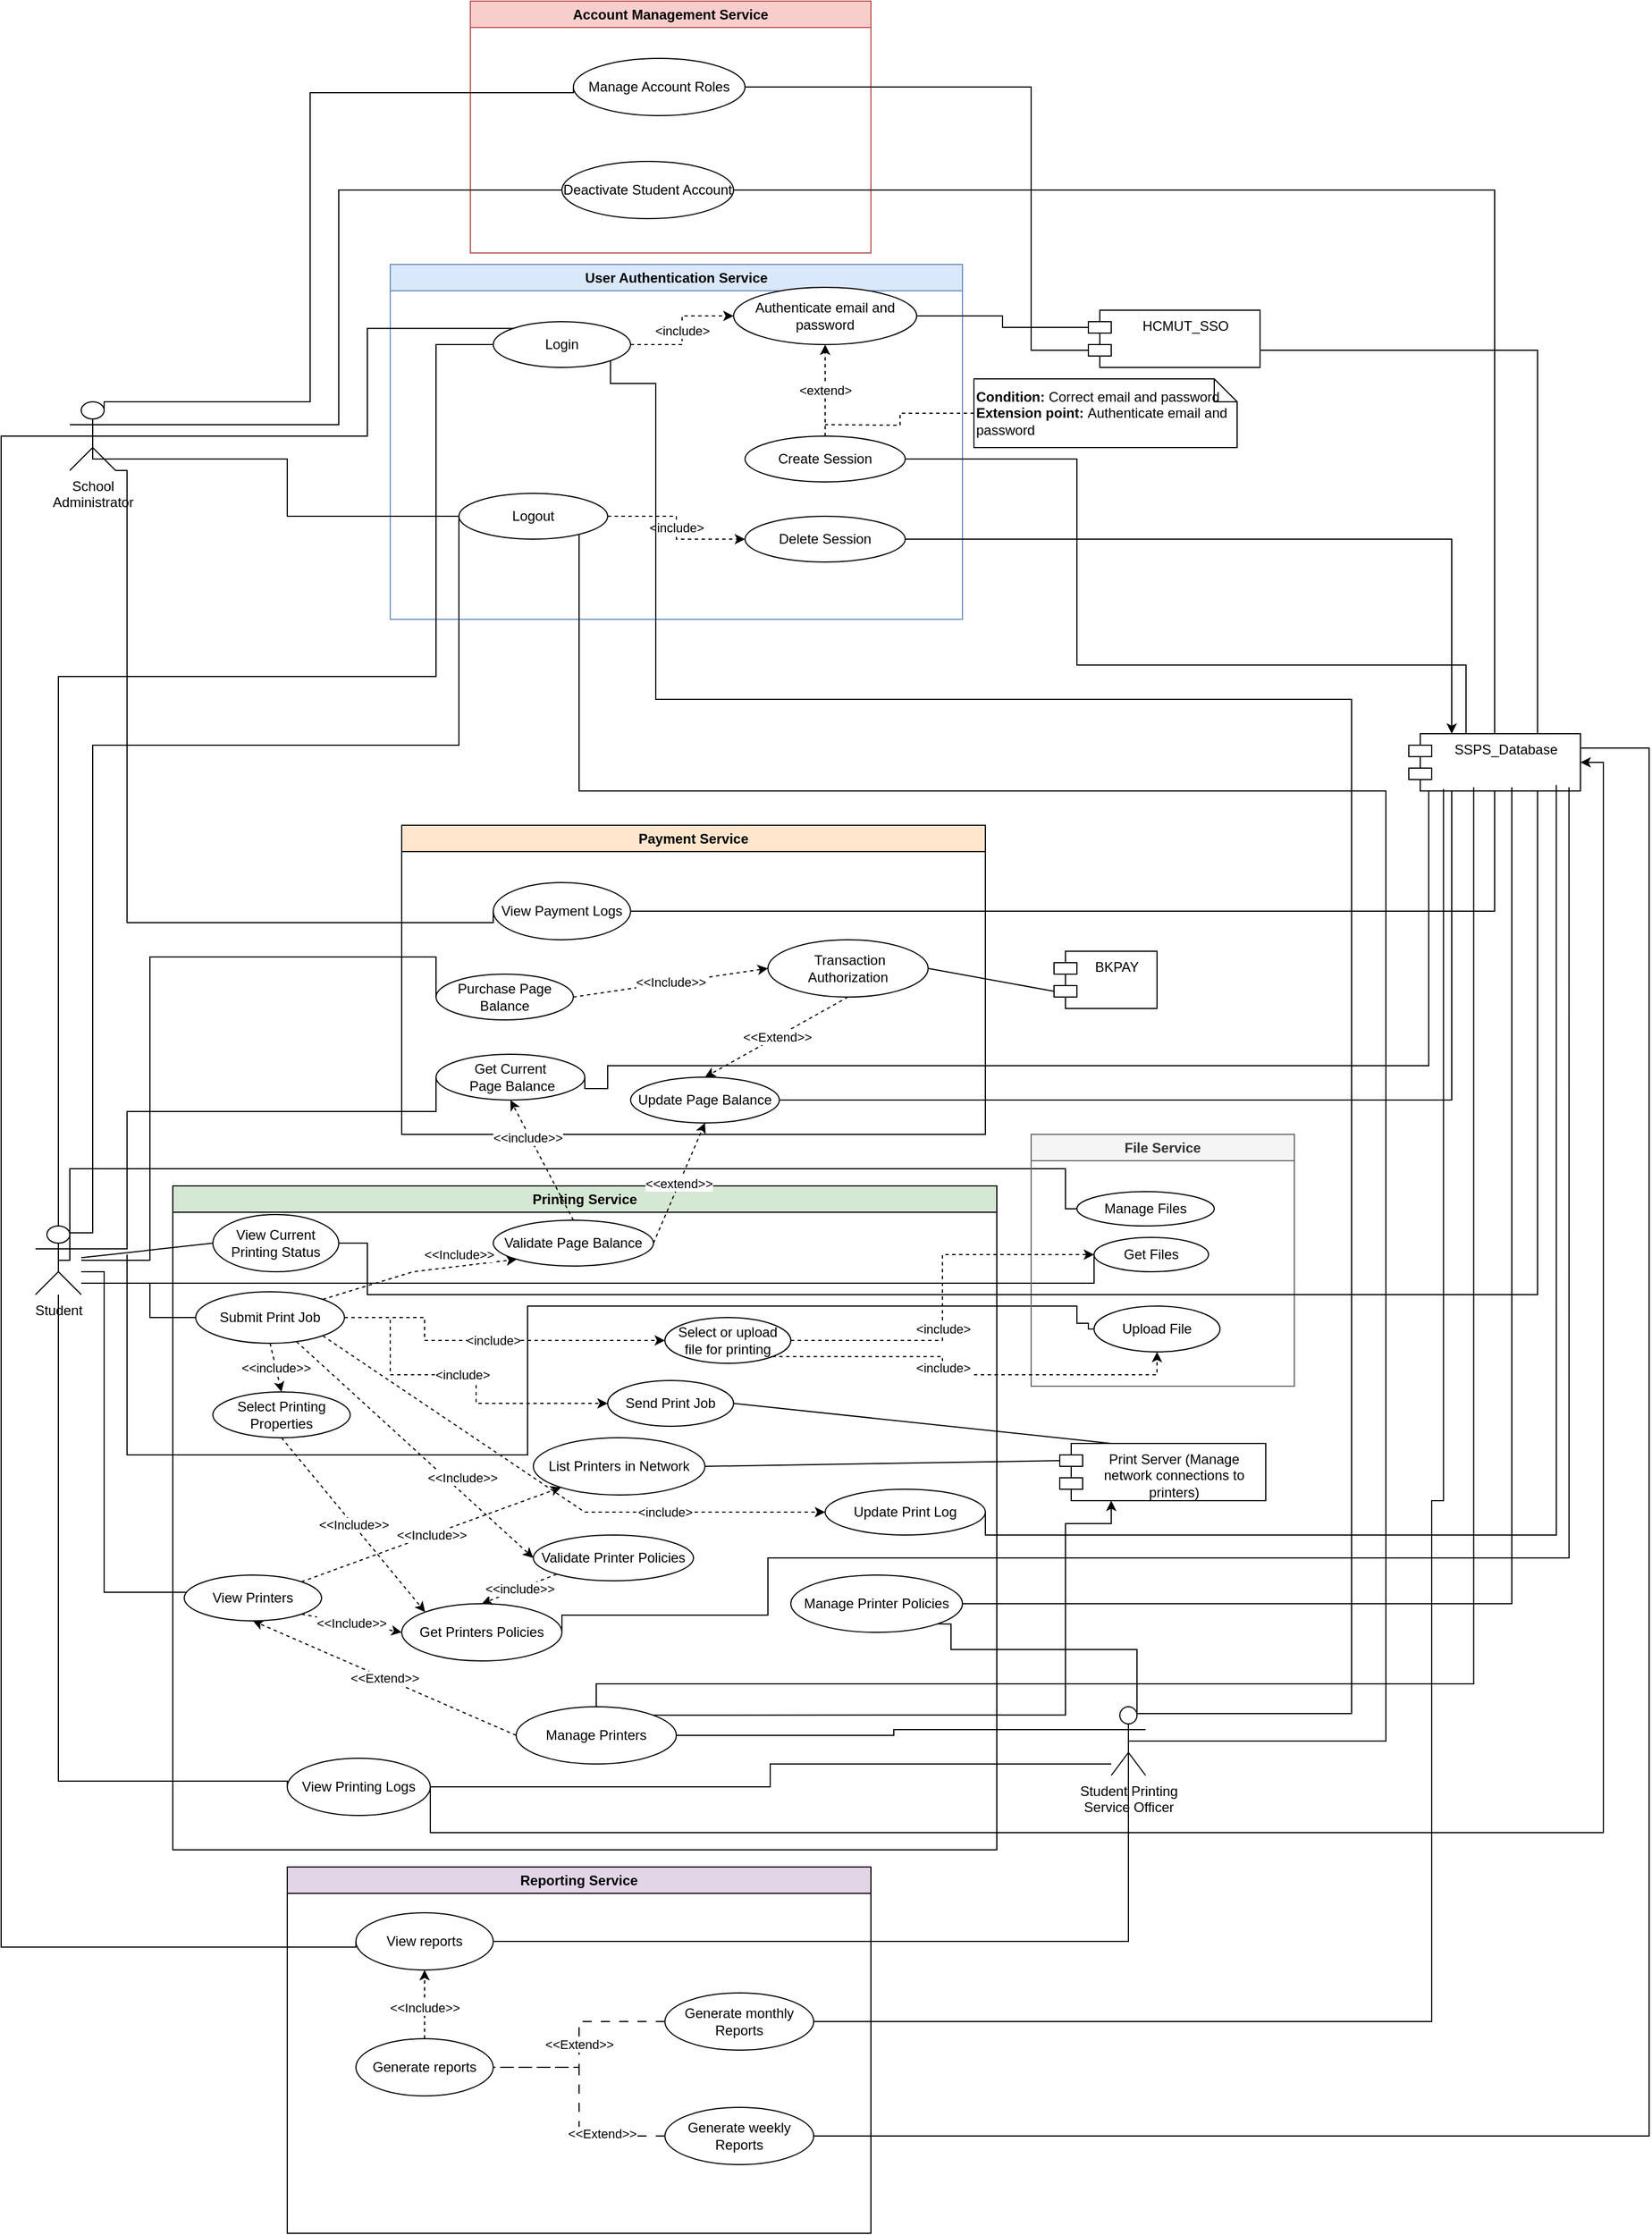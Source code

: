 <mxfile version="22.1.5" type="google">
  <diagram name="Page-1" id="yjwb8_FeGXJeK1elJ5wr">
    <mxGraphModel grid="1" page="1" gridSize="10" guides="1" tooltips="1" connect="1" arrows="1" fold="1" pageScale="1" pageWidth="850" pageHeight="1100" math="0" shadow="0">
      <root>
        <mxCell id="0" />
        <mxCell id="1" parent="0" />
        <mxCell id="9v_Q3Rwq5RwcZCM3eaC2-4" style="edgeStyle=orthogonalEdgeStyle;rounded=0;orthogonalLoop=1;jettySize=auto;html=1;exitX=1;exitY=0.5;exitDx=0;exitDy=0;" edge="1" parent="1">
          <mxGeometry relative="1" as="geometry">
            <mxPoint x="-30" y="880" as="sourcePoint" />
            <mxPoint x="-30" y="880" as="targetPoint" />
          </mxGeometry>
        </mxCell>
        <mxCell id="hRhXeQrY2aHqV7PL9zjj-3" value="Printing Service" style="swimlane;whiteSpace=wrap;html=1;fillColor=#d5e8d4;strokeColor=default;swimlaneLine=1;glass=0;rounded=0;" vertex="1" parent="1">
          <mxGeometry x="-460" y="225" width="720" height="580" as="geometry" />
        </mxCell>
        <mxCell id="hRhXeQrY2aHqV7PL9zjj-9" value="View Printers" style="ellipse;whiteSpace=wrap;html=1;" vertex="1" parent="hRhXeQrY2aHqV7PL9zjj-3">
          <mxGeometry x="10" y="340" width="120" height="40" as="geometry" />
        </mxCell>
        <mxCell id="Ca_LsXlrk40BKmYRSKUN-27" value="&amp;lt;include&amp;gt;" style="edgeStyle=orthogonalEdgeStyle;rounded=0;orthogonalLoop=1;jettySize=auto;html=1;exitX=1;exitY=0.5;exitDx=0;exitDy=0;entryX=0;entryY=0.5;entryDx=0;entryDy=0;dashed=1;" edge="1" parent="hRhXeQrY2aHqV7PL9zjj-3" source="hRhXeQrY2aHqV7PL9zjj-12" target="Ca_LsXlrk40BKmYRSKUN-26">
          <mxGeometry relative="1" as="geometry">
            <Array as="points">
              <mxPoint x="190" y="115" />
              <mxPoint x="190" y="165" />
              <mxPoint x="265" y="165" />
              <mxPoint x="265" y="190" />
            </Array>
          </mxGeometry>
        </mxCell>
        <mxCell id="Ca_LsXlrk40BKmYRSKUN-40" value="&amp;lt;include&amp;gt;" style="edgeStyle=orthogonalEdgeStyle;rounded=0;orthogonalLoop=1;jettySize=auto;html=1;exitX=1;exitY=0.5;exitDx=0;exitDy=0;dashed=1;" edge="1" parent="hRhXeQrY2aHqV7PL9zjj-3" source="hRhXeQrY2aHqV7PL9zjj-12">
          <mxGeometry relative="1" as="geometry">
            <mxPoint x="430" y="135" as="targetPoint" />
            <Array as="points">
              <mxPoint x="220" y="115" />
              <mxPoint x="220" y="135" />
            </Array>
          </mxGeometry>
        </mxCell>
        <mxCell id="Ca_LsXlrk40BKmYRSKUN-48" value="&amp;lt;include&amp;gt;" style="rounded=0;orthogonalLoop=1;jettySize=auto;html=1;exitX=1;exitY=1;exitDx=0;exitDy=0;entryX=0;entryY=0.5;entryDx=0;entryDy=0;dashed=1;" edge="1" parent="hRhXeQrY2aHqV7PL9zjj-3" source="hRhXeQrY2aHqV7PL9zjj-12" target="Ca_LsXlrk40BKmYRSKUN-47">
          <mxGeometry x="0.424" relative="1" as="geometry">
            <Array as="points">
              <mxPoint x="360" y="285" />
            </Array>
            <mxPoint as="offset" />
          </mxGeometry>
        </mxCell>
        <mxCell id="hRhXeQrY2aHqV7PL9zjj-12" value="Submit Print Job" style="ellipse;whiteSpace=wrap;html=1;" vertex="1" parent="hRhXeQrY2aHqV7PL9zjj-3">
          <mxGeometry x="20" y="92.5" width="130" height="45" as="geometry" />
        </mxCell>
        <mxCell id="hRhXeQrY2aHqV7PL9zjj-19" value="Get Printers Policies" style="ellipse;whiteSpace=wrap;html=1;" vertex="1" parent="hRhXeQrY2aHqV7PL9zjj-3">
          <mxGeometry x="200" y="365" width="140" height="50" as="geometry" />
        </mxCell>
        <mxCell id="hRhXeQrY2aHqV7PL9zjj-22" value="&amp;lt;&amp;lt;Include&amp;gt;&amp;gt;" style="endArrow=classic;html=1;rounded=0;exitX=1;exitY=1;exitDx=0;exitDy=0;entryX=0;entryY=0.5;entryDx=0;entryDy=0;dashed=1;" edge="1" parent="hRhXeQrY2aHqV7PL9zjj-3" source="hRhXeQrY2aHqV7PL9zjj-9" target="hRhXeQrY2aHqV7PL9zjj-19">
          <mxGeometry width="50" height="50" relative="1" as="geometry">
            <mxPoint x="550" y="450" as="sourcePoint" />
            <mxPoint x="600" y="400" as="targetPoint" />
          </mxGeometry>
        </mxCell>
        <mxCell id="hRhXeQrY2aHqV7PL9zjj-23" value="List Printers in Network" style="ellipse;whiteSpace=wrap;html=1;" vertex="1" parent="hRhXeQrY2aHqV7PL9zjj-3">
          <mxGeometry x="315" y="220" width="150" height="50" as="geometry" />
        </mxCell>
        <mxCell id="hRhXeQrY2aHqV7PL9zjj-24" value="&amp;lt;&amp;lt;Include&amp;gt;&amp;gt;" style="endArrow=classic;html=1;rounded=0;exitX=1;exitY=0;exitDx=0;exitDy=0;dashed=1;" edge="1" parent="hRhXeQrY2aHqV7PL9zjj-3" source="hRhXeQrY2aHqV7PL9zjj-9" target="hRhXeQrY2aHqV7PL9zjj-23">
          <mxGeometry width="50" height="50" relative="1" as="geometry">
            <mxPoint x="190" y="220" as="sourcePoint" />
            <mxPoint x="310" y="200" as="targetPoint" />
          </mxGeometry>
        </mxCell>
        <mxCell id="hRhXeQrY2aHqV7PL9zjj-44" value="Validate Printer Policies" style="ellipse;whiteSpace=wrap;html=1;" vertex="1" parent="hRhXeQrY2aHqV7PL9zjj-3">
          <mxGeometry x="315" y="305" width="140" height="40" as="geometry" />
        </mxCell>
        <mxCell id="hRhXeQrY2aHqV7PL9zjj-28" value="Validate Page Balance" style="ellipse;whiteSpace=wrap;html=1;" vertex="1" parent="hRhXeQrY2aHqV7PL9zjj-3">
          <mxGeometry x="280" y="30" width="140" height="40" as="geometry" />
        </mxCell>
        <mxCell id="hRhXeQrY2aHqV7PL9zjj-29" value="&amp;lt;&amp;lt;Include&amp;gt;&amp;gt;" style="endArrow=classic;html=1;rounded=0;exitX=1;exitY=0;exitDx=0;exitDy=0;dashed=1;entryX=0;entryY=1;entryDx=0;entryDy=0;" edge="1" parent="hRhXeQrY2aHqV7PL9zjj-3" source="hRhXeQrY2aHqV7PL9zjj-12" target="hRhXeQrY2aHqV7PL9zjj-28">
          <mxGeometry x="0.427" y="10" width="50" height="50" relative="1" as="geometry">
            <mxPoint x="240" y="160" as="sourcePoint" />
            <mxPoint x="420" y="173" as="targetPoint" />
            <mxPoint as="offset" />
            <Array as="points">
              <mxPoint x="210" y="75" />
            </Array>
          </mxGeometry>
        </mxCell>
        <mxCell id="hRhXeQrY2aHqV7PL9zjj-45" value="&amp;lt;&amp;lt;Include&amp;gt;&amp;gt;" style="endArrow=classic;html=1;rounded=0;dashed=1;entryX=0;entryY=0.5;entryDx=0;entryDy=0;" edge="1" parent="hRhXeQrY2aHqV7PL9zjj-3" source="hRhXeQrY2aHqV7PL9zjj-12" target="hRhXeQrY2aHqV7PL9zjj-44">
          <mxGeometry x="0.339" y="10" width="50" height="50" relative="1" as="geometry">
            <mxPoint x="212" y="117" as="sourcePoint" />
            <mxPoint x="251" y="84" as="targetPoint" />
            <mxPoint as="offset" />
          </mxGeometry>
        </mxCell>
        <mxCell id="hRhXeQrY2aHqV7PL9zjj-46" value="View Current Printing Status" style="ellipse;whiteSpace=wrap;html=1;" vertex="1" parent="hRhXeQrY2aHqV7PL9zjj-3">
          <mxGeometry x="35" y="25" width="110" height="50" as="geometry" />
        </mxCell>
        <mxCell id="hRhXeQrY2aHqV7PL9zjj-51" style="edgeStyle=orthogonalEdgeStyle;rounded=0;orthogonalLoop=1;jettySize=auto;html=1;exitX=0.5;exitY=1;exitDx=0;exitDy=0;" edge="1" parent="hRhXeQrY2aHqV7PL9zjj-3" source="hRhXeQrY2aHqV7PL9zjj-28" target="hRhXeQrY2aHqV7PL9zjj-28">
          <mxGeometry relative="1" as="geometry" />
        </mxCell>
        <mxCell id="hRhXeQrY2aHqV7PL9zjj-56" value="View Printing Logs" style="ellipse;whiteSpace=wrap;html=1;" vertex="1" parent="hRhXeQrY2aHqV7PL9zjj-3">
          <mxGeometry x="100" y="500" width="125" height="50" as="geometry" />
        </mxCell>
        <mxCell id="hRhXeQrY2aHqV7PL9zjj-66" value="&amp;lt;&amp;lt;include&amp;gt;&amp;gt;" style="endArrow=classic;html=1;rounded=0;dashed=1;entryX=0.5;entryY=0;entryDx=0;entryDy=0;exitX=0;exitY=1;exitDx=0;exitDy=0;" edge="1" parent="hRhXeQrY2aHqV7PL9zjj-3" source="hRhXeQrY2aHqV7PL9zjj-44" target="hRhXeQrY2aHqV7PL9zjj-19">
          <mxGeometry x="-0.005" width="50" height="50" relative="1" as="geometry">
            <mxPoint x="165" y="129" as="sourcePoint" />
            <mxPoint x="420" y="125" as="targetPoint" />
            <mxPoint as="offset" />
          </mxGeometry>
        </mxCell>
        <mxCell id="hRhXeQrY2aHqV7PL9zjj-67" value="Manage Printers" style="ellipse;whiteSpace=wrap;html=1;" vertex="1" parent="hRhXeQrY2aHqV7PL9zjj-3">
          <mxGeometry x="300" y="455" width="140" height="50" as="geometry" />
        </mxCell>
        <mxCell id="hRhXeQrY2aHqV7PL9zjj-88" value="&amp;lt;&amp;lt;Extend&amp;gt;&amp;gt;" style="endArrow=classic;html=1;rounded=0;dashed=1;entryX=0.5;entryY=1;entryDx=0;entryDy=0;exitX=0;exitY=0.5;exitDx=0;exitDy=0;" edge="1" parent="hRhXeQrY2aHqV7PL9zjj-3" source="hRhXeQrY2aHqV7PL9zjj-67" target="hRhXeQrY2aHqV7PL9zjj-9">
          <mxGeometry x="-0.002" width="50" height="50" relative="1" as="geometry">
            <mxPoint x="421" y="274" as="sourcePoint" />
            <mxPoint x="365" y="310" as="targetPoint" />
            <mxPoint as="offset" />
          </mxGeometry>
        </mxCell>
        <mxCell id="hRhXeQrY2aHqV7PL9zjj-90" value="Manage Printer Policies" style="ellipse;whiteSpace=wrap;html=1;" vertex="1" parent="hRhXeQrY2aHqV7PL9zjj-3">
          <mxGeometry x="540" y="340" width="150" height="50" as="geometry" />
        </mxCell>
        <mxCell id="hRhXeQrY2aHqV7PL9zjj-134" value="Select Printing&lt;br&gt;Properties" style="ellipse;whiteSpace=wrap;html=1;" vertex="1" parent="hRhXeQrY2aHqV7PL9zjj-3">
          <mxGeometry x="35" y="180" width="120" height="40" as="geometry" />
        </mxCell>
        <mxCell id="hRhXeQrY2aHqV7PL9zjj-135" value="&amp;lt;&amp;lt;include&amp;gt;&amp;gt;" style="endArrow=classic;html=1;rounded=0;exitX=0.5;exitY=1;exitDx=0;exitDy=0;dashed=1;entryX=0.5;entryY=0;entryDx=0;entryDy=0;" edge="1" parent="hRhXeQrY2aHqV7PL9zjj-3" source="hRhXeQrY2aHqV7PL9zjj-12" target="hRhXeQrY2aHqV7PL9zjj-134">
          <mxGeometry width="50" height="50" relative="1" as="geometry">
            <mxPoint x="141" y="141" as="sourcePoint" />
            <mxPoint x="255" y="168" as="targetPoint" />
          </mxGeometry>
        </mxCell>
        <mxCell id="hRhXeQrY2aHqV7PL9zjj-136" value="&amp;lt;&amp;lt;Include&amp;gt;&amp;gt;" style="endArrow=classic;html=1;rounded=0;exitX=0.5;exitY=1;exitDx=0;exitDy=0;dashed=1;entryX=0;entryY=0;entryDx=0;entryDy=0;" edge="1" parent="hRhXeQrY2aHqV7PL9zjj-3" source="hRhXeQrY2aHqV7PL9zjj-134" target="hRhXeQrY2aHqV7PL9zjj-19">
          <mxGeometry width="50" height="50" relative="1" as="geometry">
            <mxPoint x="95" y="148" as="sourcePoint" />
            <mxPoint x="110" y="200" as="targetPoint" />
          </mxGeometry>
        </mxCell>
        <mxCell id="Ca_LsXlrk40BKmYRSKUN-26" value="Send Print Job" style="ellipse;whiteSpace=wrap;html=1;" vertex="1" parent="hRhXeQrY2aHqV7PL9zjj-3">
          <mxGeometry x="380" y="170" width="110" height="40" as="geometry" />
        </mxCell>
        <mxCell id="hRhXeQrY2aHqV7PL9zjj-131" value="" style="endArrow=none;html=1;rounded=0;entryX=0;entryY=0.5;entryDx=0;entryDy=0;edgeStyle=orthogonalEdgeStyle;endFill=0;" edge="1" parent="hRhXeQrY2aHqV7PL9zjj-3" target="hRhXeQrY2aHqV7PL9zjj-130">
          <mxGeometry x="-0.322" width="50" height="50" relative="1" as="geometry">
            <mxPoint x="-40" y="60" as="sourcePoint" />
            <mxPoint x="840.0" y="120" as="targetPoint" />
            <Array as="points">
              <mxPoint x="-40" y="235" />
              <mxPoint x="310" y="235" />
              <mxPoint x="310" y="105" />
              <mxPoint x="790" y="105" />
              <mxPoint x="790" y="120" />
              <mxPoint x="800" y="120" />
              <mxPoint x="800" y="125" />
            </Array>
            <mxPoint as="offset" />
          </mxGeometry>
        </mxCell>
        <mxCell id="Ca_LsXlrk40BKmYRSKUN-30" style="edgeStyle=orthogonalEdgeStyle;rounded=0;orthogonalLoop=1;jettySize=auto;html=1;exitX=0.5;exitY=1;exitDx=0;exitDy=0;" edge="1" parent="hRhXeQrY2aHqV7PL9zjj-3" source="hRhXeQrY2aHqV7PL9zjj-44" target="hRhXeQrY2aHqV7PL9zjj-44">
          <mxGeometry relative="1" as="geometry" />
        </mxCell>
        <mxCell id="Ca_LsXlrk40BKmYRSKUN-41" value="Select or upload&lt;br&gt;file for printing" style="ellipse;whiteSpace=wrap;html=1;" vertex="1" parent="hRhXeQrY2aHqV7PL9zjj-3">
          <mxGeometry x="430" y="115" width="110" height="40" as="geometry" />
        </mxCell>
        <mxCell id="Ca_LsXlrk40BKmYRSKUN-47" value="Update Print Log" style="ellipse;whiteSpace=wrap;html=1;" vertex="1" parent="hRhXeQrY2aHqV7PL9zjj-3">
          <mxGeometry x="570" y="265" width="140" height="40" as="geometry" />
        </mxCell>
        <mxCell id="hRhXeQrY2aHqV7PL9zjj-11" style="rounded=0;orthogonalLoop=1;jettySize=auto;html=1;endArrow=none;endFill=0;edgeStyle=orthogonalEdgeStyle;" edge="1" parent="1" source="hRhXeQrY2aHqV7PL9zjj-6" target="hRhXeQrY2aHqV7PL9zjj-9">
          <mxGeometry relative="1" as="geometry">
            <Array as="points">
              <mxPoint x="-520" y="300" />
              <mxPoint x="-520" y="580" />
            </Array>
          </mxGeometry>
        </mxCell>
        <mxCell id="Ca_LsXlrk40BKmYRSKUN-39" style="edgeStyle=orthogonalEdgeStyle;rounded=0;orthogonalLoop=1;jettySize=auto;html=1;entryX=0;entryY=0.5;entryDx=0;entryDy=0;endArrow=none;endFill=0;" edge="1" parent="1" source="hRhXeQrY2aHqV7PL9zjj-6" target="Ca_LsXlrk40BKmYRSKUN-25">
          <mxGeometry relative="1" as="geometry">
            <Array as="points">
              <mxPoint x="345" y="310" />
            </Array>
          </mxGeometry>
        </mxCell>
        <mxCell id="Ca_LsXlrk40BKmYRSKUN-44" style="edgeStyle=orthogonalEdgeStyle;rounded=0;orthogonalLoop=1;jettySize=auto;html=1;exitX=0.5;exitY=0.5;exitDx=0;exitDy=0;exitPerimeter=0;entryX=0;entryY=0.5;entryDx=0;entryDy=0;endArrow=none;endFill=0;" edge="1" parent="1" source="hRhXeQrY2aHqV7PL9zjj-6" target="hRhXeQrY2aHqV7PL9zjj-132">
          <mxGeometry relative="1" as="geometry">
            <mxPoint x="-510" y="200" as="targetPoint" />
            <Array as="points">
              <mxPoint x="-550" y="290" />
              <mxPoint x="-550" y="210" />
              <mxPoint x="320" y="210" />
              <mxPoint x="320" y="245" />
            </Array>
          </mxGeometry>
        </mxCell>
        <mxCell id="hRhXeQrY2aHqV7PL9zjj-6" value="Student" style="shape=umlActor;verticalLabelPosition=bottom;verticalAlign=top;html=1;outlineConnect=0;" vertex="1" parent="1">
          <mxGeometry x="-580" y="260" width="40" height="60" as="geometry" />
        </mxCell>
        <mxCell id="hRhXeQrY2aHqV7PL9zjj-14" value="" style="endArrow=none;html=1;rounded=0;entryX=0;entryY=0.5;entryDx=0;entryDy=0;edgeStyle=orthogonalEdgeStyle;" edge="1" parent="1" source="hRhXeQrY2aHqV7PL9zjj-6" target="hRhXeQrY2aHqV7PL9zjj-12">
          <mxGeometry width="50" height="50" relative="1" as="geometry">
            <mxPoint x="20" y="530" as="sourcePoint" />
            <mxPoint x="70" y="480" as="targetPoint" />
            <Array as="points">
              <mxPoint x="-480" y="310" />
              <mxPoint x="-480" y="340" />
              <mxPoint x="-450" y="340" />
            </Array>
          </mxGeometry>
        </mxCell>
        <mxCell id="hRhXeQrY2aHqV7PL9zjj-26" value="" style="endArrow=none;html=1;rounded=0;exitX=1;exitY=0.5;exitDx=0;exitDy=0;entryX=0;entryY=0;entryDx=0;entryDy=15;entryPerimeter=0;" edge="1" parent="1" source="hRhXeQrY2aHqV7PL9zjj-23" target="Ca_LsXlrk40BKmYRSKUN-23">
          <mxGeometry width="50" height="50" relative="1" as="geometry">
            <mxPoint x="110" y="590" as="sourcePoint" />
            <mxPoint x="310" y="479.318" as="targetPoint" />
          </mxGeometry>
        </mxCell>
        <mxCell id="hRhXeQrY2aHqV7PL9zjj-31" value="" style="endArrow=none;html=1;rounded=0;entryX=0.25;entryY=0;entryDx=0;entryDy=0;exitX=1;exitY=0.5;exitDx=0;exitDy=0;" edge="1" parent="1" source="Ca_LsXlrk40BKmYRSKUN-26" target="Ca_LsXlrk40BKmYRSKUN-23">
          <mxGeometry width="50" height="50" relative="1" as="geometry">
            <mxPoint x="30" y="420" as="sourcePoint" />
            <mxPoint x="310" y="476.628" as="targetPoint" />
          </mxGeometry>
        </mxCell>
        <mxCell id="hRhXeQrY2aHqV7PL9zjj-32" value="Payment Service" style="swimlane;whiteSpace=wrap;html=1;fillColor=#ffe6cc;strokeColor=#000000;" vertex="1" parent="1">
          <mxGeometry x="-260" y="-90" width="510" height="270" as="geometry" />
        </mxCell>
        <mxCell id="hRhXeQrY2aHqV7PL9zjj-33" value="Get Current&lt;br&gt;&amp;nbsp;Page Balance" style="ellipse;whiteSpace=wrap;html=1;" vertex="1" parent="hRhXeQrY2aHqV7PL9zjj-32">
          <mxGeometry x="30" y="200" width="130" height="40" as="geometry" />
        </mxCell>
        <mxCell id="hRhXeQrY2aHqV7PL9zjj-138" value="&amp;lt;&amp;lt;Extend&amp;gt;&amp;gt;" style="rounded=0;orthogonalLoop=1;jettySize=auto;html=1;exitX=0.5;exitY=1;exitDx=0;exitDy=0;entryX=0.5;entryY=0;entryDx=0;entryDy=0;dashed=1;" edge="1" parent="hRhXeQrY2aHqV7PL9zjj-32" source="hRhXeQrY2aHqV7PL9zjj-41" target="hRhXeQrY2aHqV7PL9zjj-118">
          <mxGeometry x="0.001" relative="1" as="geometry">
            <mxPoint as="offset" />
          </mxGeometry>
        </mxCell>
        <mxCell id="hRhXeQrY2aHqV7PL9zjj-39" value="Purchase Page Balance" style="ellipse;whiteSpace=wrap;html=1;" vertex="1" parent="hRhXeQrY2aHqV7PL9zjj-32">
          <mxGeometry x="30" y="130" width="120" height="40" as="geometry" />
        </mxCell>
        <mxCell id="hRhXeQrY2aHqV7PL9zjj-41" value="&amp;nbsp;Transaction&lt;br&gt;Authorization" style="ellipse;whiteSpace=wrap;html=1;" vertex="1" parent="hRhXeQrY2aHqV7PL9zjj-32">
          <mxGeometry x="320" y="100" width="140" height="50" as="geometry" />
        </mxCell>
        <mxCell id="hRhXeQrY2aHqV7PL9zjj-43" value="&amp;lt;&amp;lt;Include&amp;gt;&amp;gt;" style="endArrow=classic;html=1;rounded=0;exitX=1;exitY=0.5;exitDx=0;exitDy=0;dashed=1;entryX=0;entryY=0.5;entryDx=0;entryDy=0;" edge="1" parent="hRhXeQrY2aHqV7PL9zjj-32" source="hRhXeQrY2aHqV7PL9zjj-39" target="hRhXeQrY2aHqV7PL9zjj-41">
          <mxGeometry width="50" height="50" relative="1" as="geometry">
            <mxPoint x="130" y="290" as="sourcePoint" />
            <mxPoint x="175" y="210" as="targetPoint" />
          </mxGeometry>
        </mxCell>
        <mxCell id="hRhXeQrY2aHqV7PL9zjj-118" value="Update Page Balance" style="ellipse;whiteSpace=wrap;html=1;" vertex="1" parent="hRhXeQrY2aHqV7PL9zjj-32">
          <mxGeometry x="200" y="220" width="130" height="40" as="geometry" />
        </mxCell>
        <mxCell id="hRhXeQrY2aHqV7PL9zjj-164" value="View Payment Logs" style="ellipse;whiteSpace=wrap;html=1;" vertex="1" parent="hRhXeQrY2aHqV7PL9zjj-32">
          <mxGeometry x="80" y="50" width="120" height="50" as="geometry" />
        </mxCell>
        <mxCell id="hRhXeQrY2aHqV7PL9zjj-34" value="" style="endArrow=none;html=1;rounded=0;entryX=0;entryY=0.5;entryDx=0;entryDy=0;edgeStyle=orthogonalEdgeStyle;" edge="1" parent="1" source="hRhXeQrY2aHqV7PL9zjj-6" target="hRhXeQrY2aHqV7PL9zjj-33">
          <mxGeometry width="50" height="50" relative="1" as="geometry">
            <mxPoint x="-497" y="256" as="sourcePoint" />
            <mxPoint x="190" y="240" as="targetPoint" />
            <Array as="points">
              <mxPoint x="-500" y="280" />
              <mxPoint x="-500" y="160" />
            </Array>
          </mxGeometry>
        </mxCell>
        <mxCell id="hRhXeQrY2aHqV7PL9zjj-40" value="" style="endArrow=none;html=1;rounded=0;entryX=0;entryY=0.5;entryDx=0;entryDy=0;edgeStyle=orthogonalEdgeStyle;" edge="1" parent="1" source="hRhXeQrY2aHqV7PL9zjj-6" target="hRhXeQrY2aHqV7PL9zjj-39">
          <mxGeometry width="50" height="50" relative="1" as="geometry">
            <mxPoint x="-20" y="220" as="sourcePoint" />
            <mxPoint x="30" y="170" as="targetPoint" />
            <Array as="points">
              <mxPoint x="-480" y="290" />
              <mxPoint x="-480" y="25" />
            </Array>
          </mxGeometry>
        </mxCell>
        <mxCell id="hRhXeQrY2aHqV7PL9zjj-42" value="" style="endArrow=none;html=1;rounded=0;exitX=1;exitY=0.5;exitDx=0;exitDy=0;entryX=0;entryY=0;entryDx=0;entryDy=35;entryPerimeter=0;" edge="1" parent="1" source="hRhXeQrY2aHqV7PL9zjj-41" target="Ca_LsXlrk40BKmYRSKUN-17">
          <mxGeometry width="50" height="50" relative="1" as="geometry">
            <mxPoint x="-20" y="220" as="sourcePoint" />
            <mxPoint x="330" y="13.621" as="targetPoint" />
          </mxGeometry>
        </mxCell>
        <mxCell id="hRhXeQrY2aHqV7PL9zjj-35" value="&amp;lt;&amp;lt;include&amp;gt;&amp;gt;" style="endArrow=classic;html=1;rounded=0;exitX=0.5;exitY=0;exitDx=0;exitDy=0;dashed=1;entryX=0.5;entryY=1;entryDx=0;entryDy=0;" edge="1" parent="1" source="hRhXeQrY2aHqV7PL9zjj-28" target="hRhXeQrY2aHqV7PL9zjj-33">
          <mxGeometry x="0.39" y="2" width="50" height="50" relative="1" as="geometry">
            <mxPoint x="-248" y="342" as="sourcePoint" />
            <mxPoint x="-172" y="144" as="targetPoint" />
            <mxPoint as="offset" />
          </mxGeometry>
        </mxCell>
        <mxCell id="baDIOxzghW0TllfMZs_H-3" value="User Authentication Service" style="swimlane;whiteSpace=wrap;html=1;fillColor=#dae8fc;strokeColor=#6c8ebf;" vertex="1" parent="1">
          <mxGeometry x="-270" y="-580" width="500" height="310" as="geometry" />
        </mxCell>
        <mxCell id="Ca_LsXlrk40BKmYRSKUN-15" value="&amp;lt;include&amp;gt;" style="edgeStyle=orthogonalEdgeStyle;rounded=0;orthogonalLoop=1;jettySize=auto;html=1;entryX=0;entryY=0.5;entryDx=0;entryDy=0;dashed=1;" edge="1" parent="baDIOxzghW0TllfMZs_H-3" source="baDIOxzghW0TllfMZs_H-4" target="Ca_LsXlrk40BKmYRSKUN-14">
          <mxGeometry relative="1" as="geometry" />
        </mxCell>
        <mxCell id="baDIOxzghW0TllfMZs_H-4" value="Logout" style="ellipse;whiteSpace=wrap;html=1;" vertex="1" parent="baDIOxzghW0TllfMZs_H-3">
          <mxGeometry x="60" y="200" width="130" height="40" as="geometry" />
        </mxCell>
        <mxCell id="g5J5Muqz1_qq_-rbOrDt-3" value="&amp;lt;include&amp;gt;" style="edgeStyle=orthogonalEdgeStyle;rounded=0;orthogonalLoop=1;jettySize=auto;html=1;entryX=0;entryY=0.5;entryDx=0;entryDy=0;dashed=1;" edge="1" parent="baDIOxzghW0TllfMZs_H-3" source="baDIOxzghW0TllfMZs_H-5" target="Ca_LsXlrk40BKmYRSKUN-4">
          <mxGeometry relative="1" as="geometry" />
        </mxCell>
        <mxCell id="baDIOxzghW0TllfMZs_H-5" value="Login" style="ellipse;whiteSpace=wrap;html=1;" vertex="1" parent="baDIOxzghW0TllfMZs_H-3">
          <mxGeometry x="90" y="50" width="120" height="40" as="geometry" />
        </mxCell>
        <mxCell id="Ca_LsXlrk40BKmYRSKUN-4" value="Authenticate email and password" style="ellipse;whiteSpace=wrap;html=1;" vertex="1" parent="baDIOxzghW0TllfMZs_H-3">
          <mxGeometry x="300" y="20" width="160" height="50" as="geometry" />
        </mxCell>
        <mxCell id="Ca_LsXlrk40BKmYRSKUN-11" value="&amp;lt;extend&amp;gt;" style="edgeStyle=orthogonalEdgeStyle;rounded=0;orthogonalLoop=1;jettySize=auto;html=1;dashed=1;entryX=0.5;entryY=1;entryDx=0;entryDy=0;" edge="1" parent="baDIOxzghW0TllfMZs_H-3" source="Ca_LsXlrk40BKmYRSKUN-9" target="Ca_LsXlrk40BKmYRSKUN-4">
          <mxGeometry relative="1" as="geometry">
            <mxPoint x="390" y="80" as="targetPoint" />
            <Array as="points" />
          </mxGeometry>
        </mxCell>
        <mxCell id="Ca_LsXlrk40BKmYRSKUN-9" value="Create Session" style="ellipse;whiteSpace=wrap;html=1;" vertex="1" parent="baDIOxzghW0TllfMZs_H-3">
          <mxGeometry x="310" y="150" width="140" height="40" as="geometry" />
        </mxCell>
        <mxCell id="Ca_LsXlrk40BKmYRSKUN-14" value="Delete Session" style="ellipse;whiteSpace=wrap;html=1;" vertex="1" parent="baDIOxzghW0TllfMZs_H-3">
          <mxGeometry x="310" y="220" width="140" height="40" as="geometry" />
        </mxCell>
        <mxCell id="hRhXeQrY2aHqV7PL9zjj-123" style="edgeStyle=orthogonalEdgeStyle;rounded=0;orthogonalLoop=1;jettySize=auto;html=1;exitX=0.5;exitY=0.5;exitDx=0;exitDy=0;exitPerimeter=0;endArrow=none;endFill=0;" edge="1" parent="1" source="hRhXeQrY2aHqV7PL9zjj-50" target="baDIOxzghW0TllfMZs_H-4">
          <mxGeometry relative="1" as="geometry">
            <Array as="points">
              <mxPoint x="600" y="710" />
              <mxPoint x="600" y="-120" />
              <mxPoint x="-105" y="-120" />
            </Array>
          </mxGeometry>
        </mxCell>
        <mxCell id="hRhXeQrY2aHqV7PL9zjj-50" value="Student Printing&lt;br&gt;Service Officer" style="shape=umlActor;verticalLabelPosition=bottom;verticalAlign=top;html=1;outlineConnect=0;" vertex="1" parent="1">
          <mxGeometry x="360" y="680" width="30" height="60" as="geometry" />
        </mxCell>
        <mxCell id="baDIOxzghW0TllfMZs_H-12" value="" style="endArrow=none;html=1;rounded=0;entryX=0;entryY=0.5;entryDx=0;entryDy=0;exitX=0.5;exitY=0;exitDx=0;exitDy=0;exitPerimeter=0;edgeStyle=orthogonalEdgeStyle;" edge="1" parent="1" source="hRhXeQrY2aHqV7PL9zjj-6" target="baDIOxzghW0TllfMZs_H-5">
          <mxGeometry width="50" height="50" relative="1" as="geometry">
            <mxPoint x="-490" y="240" as="sourcePoint" />
            <mxPoint x="160" y="-140" as="targetPoint" />
            <Array as="points">
              <mxPoint x="-560" y="-220" />
              <mxPoint x="-230" y="-220" />
              <mxPoint x="-230" y="-510" />
            </Array>
          </mxGeometry>
        </mxCell>
        <mxCell id="baDIOxzghW0TllfMZs_H-13" value="" style="endArrow=none;html=1;rounded=0;entryX=0;entryY=0.5;entryDx=0;entryDy=0;exitX=0.75;exitY=0.1;exitDx=0;exitDy=0;exitPerimeter=0;edgeStyle=orthogonalEdgeStyle;" edge="1" parent="1" source="hRhXeQrY2aHqV7PL9zjj-6" target="baDIOxzghW0TllfMZs_H-4">
          <mxGeometry width="50" height="50" relative="1" as="geometry">
            <mxPoint x="-480" y="240" as="sourcePoint" />
            <mxPoint x="160" y="-10" as="targetPoint" />
            <Array as="points">
              <mxPoint x="-530" y="266" />
              <mxPoint x="-530" y="-160" />
            </Array>
          </mxGeometry>
        </mxCell>
        <mxCell id="hRhXeQrY2aHqV7PL9zjj-58" value="" style="endArrow=none;html=1;rounded=0;entryX=0;entryY=0.5;entryDx=0;entryDy=0;edgeStyle=orthogonalEdgeStyle;" edge="1" parent="1" source="hRhXeQrY2aHqV7PL9zjj-6" target="hRhXeQrY2aHqV7PL9zjj-56">
          <mxGeometry width="50" height="50" relative="1" as="geometry">
            <mxPoint x="80" y="540" as="sourcePoint" />
            <mxPoint x="130" y="490" as="targetPoint" />
            <Array as="points">
              <mxPoint x="-560" y="745" />
            </Array>
          </mxGeometry>
        </mxCell>
        <mxCell id="hRhXeQrY2aHqV7PL9zjj-92" value="" style="endArrow=none;html=1;rounded=0;exitX=1;exitY=1;exitDx=0;exitDy=0;entryX=0.75;entryY=0.1;entryDx=0;entryDy=0;entryPerimeter=0;edgeStyle=orthogonalEdgeStyle;" edge="1" parent="1" source="hRhXeQrY2aHqV7PL9zjj-90" target="hRhXeQrY2aHqV7PL9zjj-50">
          <mxGeometry width="50" height="50" relative="1" as="geometry">
            <mxPoint x="250" y="760" as="sourcePoint" />
            <mxPoint x="300" y="710" as="targetPoint" />
            <Array as="points">
              <mxPoint x="220" y="608" />
              <mxPoint x="220" y="630" />
              <mxPoint x="383" y="630" />
            </Array>
          </mxGeometry>
        </mxCell>
        <mxCell id="hRhXeQrY2aHqV7PL9zjj-94" value="Reporting Service" style="swimlane;whiteSpace=wrap;html=1;fillColor=#e1d5e7;strokeColor=#000000;" vertex="1" parent="1">
          <mxGeometry x="-360" y="820" width="510" height="320" as="geometry" />
        </mxCell>
        <mxCell id="hRhXeQrY2aHqV7PL9zjj-95" value="Generate reports" style="ellipse;whiteSpace=wrap;html=1;" vertex="1" parent="hRhXeQrY2aHqV7PL9zjj-94">
          <mxGeometry x="60" y="150" width="120" height="50" as="geometry" />
        </mxCell>
        <mxCell id="hRhXeQrY2aHqV7PL9zjj-98" value="View reports" style="ellipse;whiteSpace=wrap;html=1;" vertex="1" parent="hRhXeQrY2aHqV7PL9zjj-94">
          <mxGeometry x="60" y="40" width="120" height="50" as="geometry" />
        </mxCell>
        <mxCell id="hRhXeQrY2aHqV7PL9zjj-99" value="&amp;lt;&amp;lt;Include&amp;gt;&amp;gt;" style="endArrow=classic;html=1;rounded=0;dashed=1;entryX=0.5;entryY=1;entryDx=0;entryDy=0;exitX=0.5;exitY=0;exitDx=0;exitDy=0;" edge="1" parent="hRhXeQrY2aHqV7PL9zjj-94" source="hRhXeQrY2aHqV7PL9zjj-95" target="hRhXeQrY2aHqV7PL9zjj-98">
          <mxGeometry x="-0.1" width="50" height="50" relative="1" as="geometry">
            <mxPoint x="305" y="160" as="sourcePoint" />
            <mxPoint x="264" y="-162" as="targetPoint" />
            <mxPoint as="offset" />
          </mxGeometry>
        </mxCell>
        <mxCell id="hRhXeQrY2aHqV7PL9zjj-102" value="Generate monthly Reports" style="ellipse;whiteSpace=wrap;html=1;" vertex="1" parent="hRhXeQrY2aHqV7PL9zjj-94">
          <mxGeometry x="330" y="110" width="130" height="50" as="geometry" />
        </mxCell>
        <mxCell id="hRhXeQrY2aHqV7PL9zjj-103" value="Generate weekly Reports" style="ellipse;whiteSpace=wrap;html=1;" vertex="1" parent="hRhXeQrY2aHqV7PL9zjj-94">
          <mxGeometry x="330" y="210" width="130" height="50" as="geometry" />
        </mxCell>
        <mxCell id="hRhXeQrY2aHqV7PL9zjj-104" value="" style="endArrow=none;endSize=16;endFill=0;html=1;rounded=0;exitX=0;exitY=0.5;exitDx=0;exitDy=0;edgeStyle=orthogonalEdgeStyle;entryX=1;entryY=0.5;entryDx=0;entryDy=0;dashed=1;dashPattern=8 8;" edge="1" parent="hRhXeQrY2aHqV7PL9zjj-94" source="hRhXeQrY2aHqV7PL9zjj-103" target="hRhXeQrY2aHqV7PL9zjj-95">
          <mxGeometry width="160" relative="1" as="geometry">
            <mxPoint x="560" y="120" as="sourcePoint" />
            <mxPoint x="270" y="120" as="targetPoint" />
          </mxGeometry>
        </mxCell>
        <mxCell id="kkS40cS03jQfGNl40ZvI-5" value="&amp;lt;&amp;lt;Extend&amp;gt;&amp;gt;" style="edgeLabel;html=1;align=center;verticalAlign=middle;resizable=0;points=[];" connectable="0" vertex="1" parent="hRhXeQrY2aHqV7PL9zjj-104">
          <mxGeometry x="-0.476" y="-2" relative="1" as="geometry">
            <mxPoint as="offset" />
          </mxGeometry>
        </mxCell>
        <mxCell id="hRhXeQrY2aHqV7PL9zjj-116" value="&amp;lt;&amp;lt;Extend&amp;gt;&amp;gt;" style="endArrow=none;endSize=16;endFill=0;html=1;rounded=0;entryX=1;entryY=0.5;entryDx=0;entryDy=0;exitX=0;exitY=0.5;exitDx=0;exitDy=0;edgeStyle=orthogonalEdgeStyle;dashed=1;dashPattern=8 8;" edge="1" parent="hRhXeQrY2aHqV7PL9zjj-94" source="hRhXeQrY2aHqV7PL9zjj-102" target="hRhXeQrY2aHqV7PL9zjj-95">
          <mxGeometry width="160" relative="1" as="geometry">
            <mxPoint x="160" y="150" as="sourcePoint" />
            <mxPoint x="320" y="150" as="targetPoint" />
          </mxGeometry>
        </mxCell>
        <mxCell id="hRhXeQrY2aHqV7PL9zjj-100" value="" style="endArrow=none;html=1;rounded=0;exitX=1;exitY=0.5;exitDx=0;exitDy=0;entryX=0.5;entryY=0.5;entryDx=0;entryDy=0;entryPerimeter=0;edgeStyle=orthogonalEdgeStyle;" edge="1" parent="1" source="hRhXeQrY2aHqV7PL9zjj-98" target="hRhXeQrY2aHqV7PL9zjj-50">
          <mxGeometry width="50" height="50" relative="1" as="geometry">
            <mxPoint x="180" y="740" as="sourcePoint" />
            <mxPoint x="230" y="690" as="targetPoint" />
          </mxGeometry>
        </mxCell>
        <mxCell id="hRhXeQrY2aHqV7PL9zjj-119" value="&amp;lt;&amp;lt;extend&amp;gt;&amp;gt;" style="endArrow=classic;html=1;rounded=0;dashed=1;entryX=0.5;entryY=1;entryDx=0;entryDy=0;exitX=1;exitY=0.5;exitDx=0;exitDy=0;" edge="1" parent="1" source="hRhXeQrY2aHqV7PL9zjj-28" target="hRhXeQrY2aHqV7PL9zjj-118">
          <mxGeometry x="-0.002" width="50" height="50" relative="1" as="geometry">
            <mxPoint x="-255" y="354" as="sourcePoint" />
            <mxPoint y="325" as="targetPoint" />
            <mxPoint as="offset" />
          </mxGeometry>
        </mxCell>
        <mxCell id="hRhXeQrY2aHqV7PL9zjj-145" value="Account Management Service" style="swimlane;whiteSpace=wrap;html=1;fillColor=#f8cecc;strokeColor=#b85450;" vertex="1" parent="1">
          <mxGeometry x="-200" y="-810" width="350" height="220" as="geometry" />
        </mxCell>
        <mxCell id="hRhXeQrY2aHqV7PL9zjj-162" value="Manage Account Roles" style="ellipse;whiteSpace=wrap;html=1;" vertex="1" parent="hRhXeQrY2aHqV7PL9zjj-145">
          <mxGeometry x="90" y="50" width="150" height="50" as="geometry" />
        </mxCell>
        <mxCell id="hRhXeQrY2aHqV7PL9zjj-167" value="Deactivate Student Account" style="ellipse;whiteSpace=wrap;html=1;" vertex="1" parent="hRhXeQrY2aHqV7PL9zjj-145">
          <mxGeometry x="80" y="140" width="150" height="50" as="geometry" />
        </mxCell>
        <mxCell id="hRhXeQrY2aHqV7PL9zjj-158" style="rounded=0;orthogonalLoop=1;jettySize=auto;html=1;entryX=0;entryY=0;entryDx=0;entryDy=0;edgeStyle=orthogonalEdgeStyle;endArrow=none;endFill=0;exitX=0.5;exitY=0.5;exitDx=0;exitDy=0;exitPerimeter=0;" edge="1" parent="1" source="hRhXeQrY2aHqV7PL9zjj-157" target="baDIOxzghW0TllfMZs_H-5">
          <mxGeometry relative="1" as="geometry">
            <Array as="points">
              <mxPoint x="-290" y="-430" />
              <mxPoint x="-290" y="-524" />
            </Array>
          </mxGeometry>
        </mxCell>
        <mxCell id="hRhXeQrY2aHqV7PL9zjj-168" style="edgeStyle=orthogonalEdgeStyle;rounded=0;orthogonalLoop=1;jettySize=auto;html=1;exitX=1;exitY=0.333;exitDx=0;exitDy=0;exitPerimeter=0;entryX=0;entryY=0.5;entryDx=0;entryDy=0;endArrow=none;endFill=0;" edge="1" parent="1" source="hRhXeQrY2aHqV7PL9zjj-157" target="hRhXeQrY2aHqV7PL9zjj-167">
          <mxGeometry relative="1" as="geometry" />
        </mxCell>
        <mxCell id="Ca_LsXlrk40BKmYRSKUN-46" style="edgeStyle=orthogonalEdgeStyle;rounded=0;orthogonalLoop=1;jettySize=auto;html=1;exitX=0.5;exitY=0.5;exitDx=0;exitDy=0;exitPerimeter=0;entryX=0;entryY=0.5;entryDx=0;entryDy=0;endArrow=none;endFill=0;" edge="1" parent="1" source="hRhXeQrY2aHqV7PL9zjj-157" target="baDIOxzghW0TllfMZs_H-4">
          <mxGeometry relative="1" as="geometry">
            <Array as="points">
              <mxPoint x="-530" y="-410" />
              <mxPoint x="-360" y="-410" />
              <mxPoint x="-360" y="-360" />
            </Array>
          </mxGeometry>
        </mxCell>
        <mxCell id="hRhXeQrY2aHqV7PL9zjj-157" value="School&lt;br&gt;Administrator" style="shape=umlActor;verticalLabelPosition=bottom;verticalAlign=top;html=1;outlineConnect=0;" vertex="1" parent="1">
          <mxGeometry x="-550" y="-460" width="40" height="60" as="geometry" />
        </mxCell>
        <mxCell id="hRhXeQrY2aHqV7PL9zjj-163" value="" style="endArrow=none;html=1;rounded=0;entryX=0;entryY=0.5;entryDx=0;entryDy=0;edgeStyle=orthogonalEdgeStyle;exitX=0.75;exitY=0.1;exitDx=0;exitDy=0;exitPerimeter=0;" edge="1" parent="1" source="hRhXeQrY2aHqV7PL9zjj-157" target="hRhXeQrY2aHqV7PL9zjj-162">
          <mxGeometry width="50" height="50" relative="1" as="geometry">
            <mxPoint x="-480" y="-430" as="sourcePoint" />
            <mxPoint x="90" y="-350" as="targetPoint" />
            <Array as="points">
              <mxPoint x="-520" y="-460" />
              <mxPoint x="-340" y="-460" />
              <mxPoint x="-340" y="-730" />
              <mxPoint x="-110" y="-730" />
            </Array>
          </mxGeometry>
        </mxCell>
        <mxCell id="hRhXeQrY2aHqV7PL9zjj-165" value="" style="endArrow=none;html=1;rounded=0;exitX=1;exitY=1;exitDx=0;exitDy=0;exitPerimeter=0;entryX=0;entryY=0.5;entryDx=0;entryDy=0;edgeStyle=orthogonalEdgeStyle;" edge="1" parent="1" source="hRhXeQrY2aHqV7PL9zjj-157" target="hRhXeQrY2aHqV7PL9zjj-164">
          <mxGeometry width="50" height="50" relative="1" as="geometry">
            <mxPoint x="-120" y="-140" as="sourcePoint" />
            <mxPoint x="-70" y="-190" as="targetPoint" />
            <Array as="points">
              <mxPoint x="-500" y="-400" />
              <mxPoint x="-500" y="-5" />
            </Array>
          </mxGeometry>
        </mxCell>
        <mxCell id="hRhXeQrY2aHqV7PL9zjj-166" style="edgeStyle=orthogonalEdgeStyle;rounded=0;orthogonalLoop=1;jettySize=auto;html=1;exitX=0;exitY=0.5;exitDx=0;exitDy=0;entryX=0.5;entryY=0.5;entryDx=0;entryDy=0;entryPerimeter=0;endArrow=none;endFill=0;" edge="1" parent="1" source="hRhXeQrY2aHqV7PL9zjj-98" target="hRhXeQrY2aHqV7PL9zjj-157">
          <mxGeometry relative="1" as="geometry">
            <Array as="points">
              <mxPoint x="-610" y="890" />
              <mxPoint x="-610" y="-430" />
            </Array>
          </mxGeometry>
        </mxCell>
        <mxCell id="Ca_LsXlrk40BKmYRSKUN-10" style="edgeStyle=orthogonalEdgeStyle;rounded=0;orthogonalLoop=1;jettySize=auto;html=1;entryX=1;entryY=0.5;entryDx=0;entryDy=0;endArrow=none;endFill=0;" edge="1" parent="1" source="g5J5Muqz1_qq_-rbOrDt-2" target="Ca_LsXlrk40BKmYRSKUN-9">
          <mxGeometry relative="1" as="geometry">
            <Array as="points">
              <mxPoint x="670" y="-230" />
              <mxPoint x="330" y="-230" />
              <mxPoint x="330" y="-410" />
            </Array>
          </mxGeometry>
        </mxCell>
        <mxCell id="g5J5Muqz1_qq_-rbOrDt-2" value="SSPS_Database" style="shape=module;align=left;spacingLeft=20;align=center;verticalAlign=top;whiteSpace=wrap;html=1;" vertex="1" parent="1">
          <mxGeometry x="620" y="-170" width="150" height="50" as="geometry" />
        </mxCell>
        <mxCell id="Ca_LsXlrk40BKmYRSKUN-2" style="edgeStyle=orthogonalEdgeStyle;rounded=0;orthogonalLoop=1;jettySize=auto;html=1;entryX=0.75;entryY=0;entryDx=0;entryDy=0;endArrow=none;endFill=0;" edge="1" parent="1" source="hRhXeQrY2aHqV7PL9zjj-162" target="g5J5Muqz1_qq_-rbOrDt-2">
          <mxGeometry relative="1" as="geometry">
            <Array as="points">
              <mxPoint x="290" y="-735" />
              <mxPoint x="290" y="-505" />
              <mxPoint x="733" y="-505" />
            </Array>
          </mxGeometry>
        </mxCell>
        <mxCell id="Ca_LsXlrk40BKmYRSKUN-3" style="edgeStyle=orthogonalEdgeStyle;rounded=0;orthogonalLoop=1;jettySize=auto;html=1;exitX=1;exitY=0.5;exitDx=0;exitDy=0;endArrow=none;endFill=0;" edge="1" parent="1" source="hRhXeQrY2aHqV7PL9zjj-167" target="g5J5Muqz1_qq_-rbOrDt-2">
          <mxGeometry relative="1" as="geometry" />
        </mxCell>
        <mxCell id="Ca_LsXlrk40BKmYRSKUN-6" value="HCMUT_SSO" style="shape=module;align=left;spacingLeft=20;align=center;verticalAlign=top;whiteSpace=wrap;html=1;" vertex="1" parent="1">
          <mxGeometry x="340" y="-540" width="150" height="50" as="geometry" />
        </mxCell>
        <mxCell id="Ca_LsXlrk40BKmYRSKUN-8" style="edgeStyle=orthogonalEdgeStyle;rounded=0;orthogonalLoop=1;jettySize=auto;html=1;exitX=1;exitY=0.5;exitDx=0;exitDy=0;entryX=0;entryY=0;entryDx=0;entryDy=15;entryPerimeter=0;endArrow=none;endFill=0;" edge="1" parent="1" source="Ca_LsXlrk40BKmYRSKUN-4" target="Ca_LsXlrk40BKmYRSKUN-6">
          <mxGeometry relative="1" as="geometry" />
        </mxCell>
        <mxCell id="Ca_LsXlrk40BKmYRSKUN-13" style="edgeStyle=orthogonalEdgeStyle;rounded=0;orthogonalLoop=1;jettySize=auto;html=1;dashed=1;endArrow=none;endFill=0;" edge="1" parent="1" source="Ca_LsXlrk40BKmYRSKUN-12">
          <mxGeometry relative="1" as="geometry">
            <mxPoint x="110.0" y="-440" as="targetPoint" />
          </mxGeometry>
        </mxCell>
        <mxCell id="Ca_LsXlrk40BKmYRSKUN-12" value="&lt;b&gt;Condition:&lt;/b&gt;&amp;nbsp;Correct email and password&lt;br&gt;&lt;b&gt;Extension point:&lt;/b&gt;&amp;nbsp;Authenticate email and password" style="shape=note;size=20;whiteSpace=wrap;html=1;align=left;" vertex="1" parent="1">
          <mxGeometry x="240" y="-480" width="230" height="60" as="geometry" />
        </mxCell>
        <mxCell id="Ca_LsXlrk40BKmYRSKUN-16" style="edgeStyle=orthogonalEdgeStyle;rounded=0;orthogonalLoop=1;jettySize=auto;html=1;exitX=1;exitY=0.5;exitDx=0;exitDy=0;entryX=0.25;entryY=0;entryDx=0;entryDy=0;" edge="1" parent="1" source="Ca_LsXlrk40BKmYRSKUN-14" target="g5J5Muqz1_qq_-rbOrDt-2">
          <mxGeometry relative="1" as="geometry" />
        </mxCell>
        <mxCell id="Ca_LsXlrk40BKmYRSKUN-17" value="BKPAY" style="shape=module;align=left;spacingLeft=20;align=center;verticalAlign=top;whiteSpace=wrap;html=1;" vertex="1" parent="1">
          <mxGeometry x="310" y="20" width="90" height="50" as="geometry" />
        </mxCell>
        <mxCell id="Ca_LsXlrk40BKmYRSKUN-18" style="edgeStyle=orthogonalEdgeStyle;rounded=0;orthogonalLoop=1;jettySize=auto;html=1;entryX=0.25;entryY=1;entryDx=0;entryDy=0;endArrow=none;endFill=0;" edge="1" parent="1" source="hRhXeQrY2aHqV7PL9zjj-118" target="g5J5Muqz1_qq_-rbOrDt-2">
          <mxGeometry relative="1" as="geometry" />
        </mxCell>
        <mxCell id="kkS40cS03jQfGNl40ZvI-2" value="" style="endArrow=none;html=1;rounded=0;exitX=1;exitY=0.5;exitDx=0;exitDy=0;entryX=0.5;entryY=1;entryDx=0;entryDy=0;edgeStyle=orthogonalEdgeStyle;" edge="1" parent="1" source="hRhXeQrY2aHqV7PL9zjj-164" target="g5J5Muqz1_qq_-rbOrDt-2">
          <mxGeometry width="50" height="50" relative="1" as="geometry">
            <mxPoint x="120" y="90" as="sourcePoint" />
            <mxPoint x="330" y="-30" as="targetPoint" />
          </mxGeometry>
        </mxCell>
        <mxCell id="Ca_LsXlrk40BKmYRSKUN-19" style="edgeStyle=orthogonalEdgeStyle;rounded=0;orthogonalLoop=1;jettySize=auto;html=1;entryX=0.116;entryY=0.987;entryDx=0;entryDy=0;entryPerimeter=0;endArrow=none;endFill=0;exitX=1;exitY=0.5;exitDx=0;exitDy=0;" edge="1" parent="1" source="hRhXeQrY2aHqV7PL9zjj-33" target="g5J5Muqz1_qq_-rbOrDt-2">
          <mxGeometry relative="1" as="geometry">
            <Array as="points">
              <mxPoint x="-80" y="140" />
              <mxPoint x="-80" y="120" />
              <mxPoint x="637" y="120" />
            </Array>
          </mxGeometry>
        </mxCell>
        <mxCell id="hRhXeQrY2aHqV7PL9zjj-124" style="edgeStyle=orthogonalEdgeStyle;rounded=0;orthogonalLoop=1;jettySize=auto;html=1;exitX=0.75;exitY=0.1;exitDx=0;exitDy=0;exitPerimeter=0;endArrow=none;endFill=0;entryX=1;entryY=1;entryDx=0;entryDy=0;" edge="1" parent="1" source="hRhXeQrY2aHqV7PL9zjj-50" target="baDIOxzghW0TllfMZs_H-5">
          <mxGeometry relative="1" as="geometry">
            <Array as="points">
              <mxPoint x="570" y="686" />
              <mxPoint x="570" y="-200" />
              <mxPoint x="-38" y="-200" />
              <mxPoint x="-38" y="-476" />
            </Array>
            <mxPoint x="-20.0" y="-290" as="targetPoint" />
            <mxPoint x="410" y="670" as="sourcePoint" />
          </mxGeometry>
        </mxCell>
        <mxCell id="Ca_LsXlrk40BKmYRSKUN-23" value="Print Server (Manage network connections to printers)" style="shape=module;align=left;spacingLeft=20;align=center;verticalAlign=top;whiteSpace=wrap;html=1;" vertex="1" parent="1">
          <mxGeometry x="315" y="450" width="180" height="50" as="geometry" />
        </mxCell>
        <mxCell id="Ca_LsXlrk40BKmYRSKUN-24" value="File Service" style="swimlane;whiteSpace=wrap;html=1;fillColor=#f5f5f5;strokeColor=#666666;fontColor=#333333;" vertex="1" parent="1">
          <mxGeometry x="290" y="180" width="230" height="220" as="geometry" />
        </mxCell>
        <mxCell id="hRhXeQrY2aHqV7PL9zjj-132" value="Manage Files" style="ellipse;whiteSpace=wrap;html=1;" vertex="1" parent="Ca_LsXlrk40BKmYRSKUN-24">
          <mxGeometry x="40" y="50" width="120" height="30" as="geometry" />
        </mxCell>
        <mxCell id="hRhXeQrY2aHqV7PL9zjj-130" value="Upload File" style="ellipse;whiteSpace=wrap;html=1;" vertex="1" parent="Ca_LsXlrk40BKmYRSKUN-24">
          <mxGeometry x="55" y="150" width="110" height="40" as="geometry" />
        </mxCell>
        <mxCell id="Ca_LsXlrk40BKmYRSKUN-25" value="Get Files" style="ellipse;whiteSpace=wrap;html=1;" vertex="1" parent="Ca_LsXlrk40BKmYRSKUN-24">
          <mxGeometry x="55" y="90" width="100" height="30" as="geometry" />
        </mxCell>
        <mxCell id="hRhXeQrY2aHqV7PL9zjj-48" value="" style="endArrow=none;html=1;rounded=0;exitX=0;exitY=0.5;exitDx=0;exitDy=0;endFill=0;" edge="1" parent="1" source="hRhXeQrY2aHqV7PL9zjj-46" target="hRhXeQrY2aHqV7PL9zjj-6">
          <mxGeometry x="-0.002" width="50" height="50" relative="1" as="geometry">
            <mxPoint x="-275" y="379" as="sourcePoint" />
            <mxPoint x="-40" y="275" as="targetPoint" />
            <mxPoint as="offset" />
          </mxGeometry>
        </mxCell>
        <mxCell id="Ca_LsXlrk40BKmYRSKUN-28" style="edgeStyle=orthogonalEdgeStyle;rounded=0;orthogonalLoop=1;jettySize=auto;html=1;exitX=1;exitY=0.5;exitDx=0;exitDy=0;entryX=0.75;entryY=1;entryDx=0;entryDy=0;endArrow=none;endFill=0;" edge="1" parent="1" source="hRhXeQrY2aHqV7PL9zjj-46" target="g5J5Muqz1_qq_-rbOrDt-2">
          <mxGeometry relative="1" as="geometry">
            <Array as="points">
              <mxPoint x="-290" y="275" />
              <mxPoint x="-290" y="320" />
              <mxPoint x="732" y="320" />
            </Array>
          </mxGeometry>
        </mxCell>
        <mxCell id="kkS40cS03jQfGNl40ZvI-4" value="" style="endArrow=none;html=1;rounded=0;exitX=1;exitY=0.5;exitDx=0;exitDy=0;edgeStyle=orthogonalEdgeStyle;entryX=0.202;entryY=0.965;entryDx=0;entryDy=0;entryPerimeter=0;" edge="1" parent="1" source="hRhXeQrY2aHqV7PL9zjj-102" target="g5J5Muqz1_qq_-rbOrDt-2">
          <mxGeometry width="50" height="50" relative="1" as="geometry">
            <mxPoint x="150" y="920" as="sourcePoint" />
            <mxPoint x="640" y="500" as="targetPoint" />
            <Array as="points">
              <mxPoint x="640" y="955" />
              <mxPoint x="640" y="500" />
              <mxPoint x="650" y="500" />
            </Array>
          </mxGeometry>
        </mxCell>
        <mxCell id="Ca_LsXlrk40BKmYRSKUN-31" style="edgeStyle=orthogonalEdgeStyle;rounded=0;orthogonalLoop=1;jettySize=auto;html=1;exitX=1;exitY=0.5;exitDx=0;exitDy=0;entryX=0.933;entryY=0.936;entryDx=0;entryDy=0;entryPerimeter=0;endArrow=none;endFill=0;" edge="1" parent="1" source="hRhXeQrY2aHqV7PL9zjj-19" target="g5J5Muqz1_qq_-rbOrDt-2">
          <mxGeometry relative="1" as="geometry">
            <Array as="points">
              <mxPoint x="-120" y="600" />
              <mxPoint x="60" y="600" />
              <mxPoint x="60" y="550" />
              <mxPoint x="760" y="550" />
            </Array>
          </mxGeometry>
        </mxCell>
        <mxCell id="kkS40cS03jQfGNl40ZvI-6" value="" style="endArrow=none;html=1;rounded=0;exitX=1;exitY=0.5;exitDx=0;exitDy=0;entryX=1;entryY=0.25;entryDx=0;entryDy=0;edgeStyle=orthogonalEdgeStyle;" edge="1" parent="1" source="hRhXeQrY2aHqV7PL9zjj-103" target="g5J5Muqz1_qq_-rbOrDt-2">
          <mxGeometry width="50" height="50" relative="1" as="geometry">
            <mxPoint x="350" y="540" as="sourcePoint" />
            <mxPoint x="400" y="490" as="targetPoint" />
            <Array as="points">
              <mxPoint x="830" y="1055" />
              <mxPoint x="830" y="-158" />
            </Array>
          </mxGeometry>
        </mxCell>
        <mxCell id="Ca_LsXlrk40BKmYRSKUN-32" style="edgeStyle=orthogonalEdgeStyle;rounded=0;orthogonalLoop=1;jettySize=auto;html=1;exitX=1;exitY=0.5;exitDx=0;exitDy=0;entryX=0.6;entryY=0.936;entryDx=0;entryDy=0;entryPerimeter=0;endArrow=none;endFill=0;" edge="1" parent="1" source="hRhXeQrY2aHqV7PL9zjj-90" target="g5J5Muqz1_qq_-rbOrDt-2">
          <mxGeometry relative="1" as="geometry" />
        </mxCell>
        <mxCell id="Ca_LsXlrk40BKmYRSKUN-33" style="edgeStyle=orthogonalEdgeStyle;rounded=0;orthogonalLoop=1;jettySize=auto;html=1;exitX=0.5;exitY=0;exitDx=0;exitDy=0;entryX=0.378;entryY=0.936;entryDx=0;entryDy=0;entryPerimeter=0;endArrow=none;endFill=0;" edge="1" parent="1" source="hRhXeQrY2aHqV7PL9zjj-67" target="g5J5Muqz1_qq_-rbOrDt-2">
          <mxGeometry relative="1" as="geometry">
            <Array as="points">
              <mxPoint x="-90" y="660" />
              <mxPoint x="677" y="660" />
            </Array>
          </mxGeometry>
        </mxCell>
        <mxCell id="Ca_LsXlrk40BKmYRSKUN-34" style="edgeStyle=orthogonalEdgeStyle;rounded=0;orthogonalLoop=1;jettySize=auto;html=1;exitX=1;exitY=0;exitDx=0;exitDy=0;entryX=0.25;entryY=1;entryDx=0;entryDy=0;" edge="1" parent="1" source="hRhXeQrY2aHqV7PL9zjj-67" target="Ca_LsXlrk40BKmYRSKUN-23">
          <mxGeometry relative="1" as="geometry">
            <Array as="points">
              <mxPoint x="320" y="688" />
              <mxPoint x="320" y="520" />
              <mxPoint x="360" y="520" />
            </Array>
          </mxGeometry>
        </mxCell>
        <mxCell id="Ca_LsXlrk40BKmYRSKUN-35" style="edgeStyle=orthogonalEdgeStyle;rounded=0;orthogonalLoop=1;jettySize=auto;html=1;exitX=1;exitY=0.5;exitDx=0;exitDy=0;entryX=0;entryY=0.333;entryDx=0;entryDy=0;entryPerimeter=0;endArrow=none;endFill=0;" edge="1" parent="1" source="hRhXeQrY2aHqV7PL9zjj-67" target="hRhXeQrY2aHqV7PL9zjj-50">
          <mxGeometry relative="1" as="geometry" />
        </mxCell>
        <mxCell id="Ca_LsXlrk40BKmYRSKUN-37" style="edgeStyle=orthogonalEdgeStyle;rounded=0;orthogonalLoop=1;jettySize=auto;html=1;exitX=1;exitY=0.5;exitDx=0;exitDy=0;entryX=1;entryY=0.5;entryDx=0;entryDy=0;" edge="1" parent="1" source="hRhXeQrY2aHqV7PL9zjj-56" target="g5J5Muqz1_qq_-rbOrDt-2">
          <mxGeometry relative="1" as="geometry">
            <Array as="points">
              <mxPoint x="-235" y="790" />
              <mxPoint x="790" y="790" />
              <mxPoint x="790" y="-145" />
            </Array>
          </mxGeometry>
        </mxCell>
        <mxCell id="Ca_LsXlrk40BKmYRSKUN-38" style="edgeStyle=orthogonalEdgeStyle;rounded=0;orthogonalLoop=1;jettySize=auto;html=1;exitX=1;exitY=0.5;exitDx=0;exitDy=0;endArrow=none;endFill=0;" edge="1" parent="1" source="hRhXeQrY2aHqV7PL9zjj-56" target="hRhXeQrY2aHqV7PL9zjj-50">
          <mxGeometry relative="1" as="geometry">
            <Array as="points">
              <mxPoint x="62" y="750" />
              <mxPoint x="62" y="730" />
            </Array>
          </mxGeometry>
        </mxCell>
        <mxCell id="Ca_LsXlrk40BKmYRSKUN-42" value="&amp;lt;include&amp;gt;" style="edgeStyle=orthogonalEdgeStyle;rounded=0;orthogonalLoop=1;jettySize=auto;html=1;exitX=1;exitY=0.5;exitDx=0;exitDy=0;entryX=0;entryY=0.5;entryDx=0;entryDy=0;dashed=1;" edge="1" parent="1" source="Ca_LsXlrk40BKmYRSKUN-41" target="Ca_LsXlrk40BKmYRSKUN-25">
          <mxGeometry x="-0.162" relative="1" as="geometry">
            <mxPoint as="offset" />
          </mxGeometry>
        </mxCell>
        <mxCell id="Ca_LsXlrk40BKmYRSKUN-43" value="&amp;lt;include&amp;gt;" style="edgeStyle=orthogonalEdgeStyle;rounded=0;orthogonalLoop=1;jettySize=auto;html=1;exitX=1;exitY=1;exitDx=0;exitDy=0;entryX=0.5;entryY=1;entryDx=0;entryDy=0;dashed=1;" edge="1" parent="1" source="Ca_LsXlrk40BKmYRSKUN-41" target="hRhXeQrY2aHqV7PL9zjj-130">
          <mxGeometry x="-0.148" relative="1" as="geometry">
            <mxPoint as="offset" />
          </mxGeometry>
        </mxCell>
        <mxCell id="Ca_LsXlrk40BKmYRSKUN-49" style="edgeStyle=orthogonalEdgeStyle;rounded=0;orthogonalLoop=1;jettySize=auto;html=1;exitX=1;exitY=0.5;exitDx=0;exitDy=0;entryX=0.859;entryY=0.896;entryDx=0;entryDy=0;entryPerimeter=0;endArrow=none;endFill=0;" edge="1" parent="1" source="Ca_LsXlrk40BKmYRSKUN-47" target="g5J5Muqz1_qq_-rbOrDt-2">
          <mxGeometry relative="1" as="geometry">
            <Array as="points">
              <mxPoint x="250" y="530" />
              <mxPoint x="749" y="530" />
            </Array>
          </mxGeometry>
        </mxCell>
      </root>
    </mxGraphModel>
  </diagram>
</mxfile>
